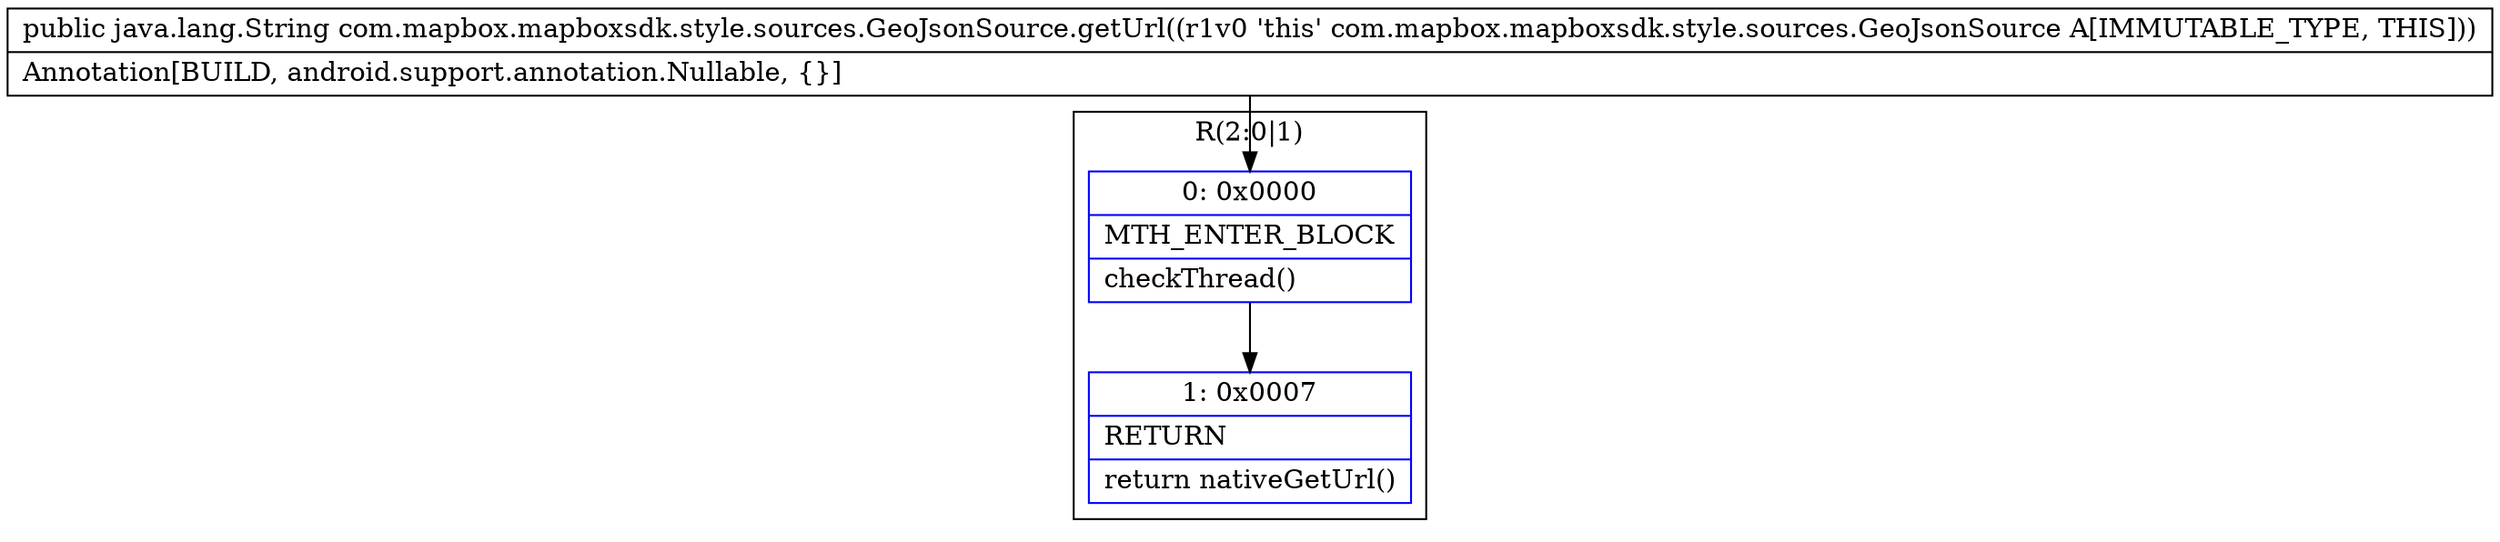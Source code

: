 digraph "CFG forcom.mapbox.mapboxsdk.style.sources.GeoJsonSource.getUrl()Ljava\/lang\/String;" {
subgraph cluster_Region_2057484248 {
label = "R(2:0|1)";
node [shape=record,color=blue];
Node_0 [shape=record,label="{0\:\ 0x0000|MTH_ENTER_BLOCK\l|checkThread()\l}"];
Node_1 [shape=record,label="{1\:\ 0x0007|RETURN\l|return nativeGetUrl()\l}"];
}
MethodNode[shape=record,label="{public java.lang.String com.mapbox.mapboxsdk.style.sources.GeoJsonSource.getUrl((r1v0 'this' com.mapbox.mapboxsdk.style.sources.GeoJsonSource A[IMMUTABLE_TYPE, THIS]))  | Annotation[BUILD, android.support.annotation.Nullable, \{\}]\l}"];
MethodNode -> Node_0;
Node_0 -> Node_1;
}

